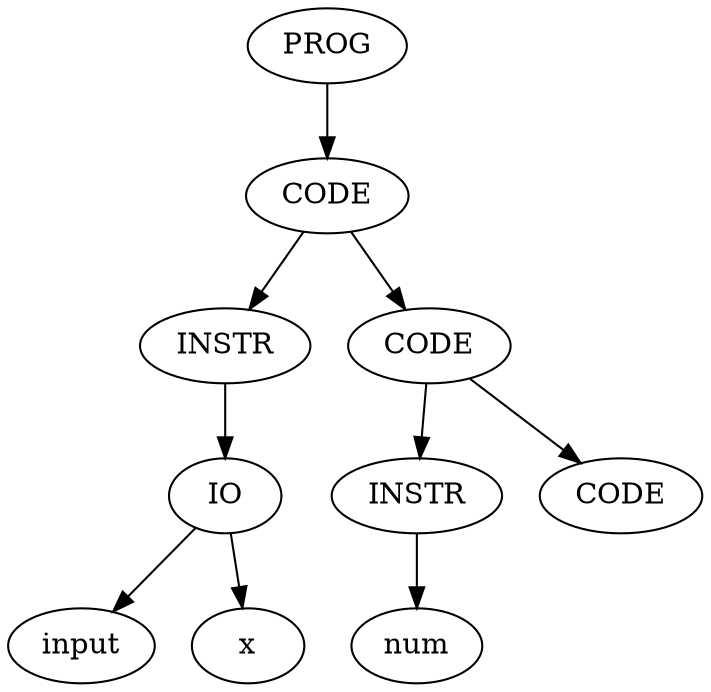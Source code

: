 digraph syntaxtree {
ID0 [label="PROG"];
ID2 [label="CODE"];
ID3 [label="INSTR"];
ID4 [label="IO"];
ID5 [label="input"];
ID6 [label="x"];
ID7 [label="CODE"];
ID8 [label="INSTR"];
ID9 [label="num"];
ID10 [label="CODE"];
ID0 -> ID2;
ID2 -> ID3;
ID2 -> ID7;
ID3 -> ID4;
ID4 -> ID5;
ID4 -> ID6;
ID7 -> ID8;
ID7 -> ID10;
ID8 -> ID9;
}
